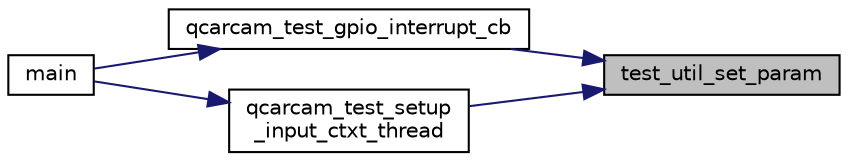 digraph "test_util_set_param"
{
 // LATEX_PDF_SIZE
  edge [fontname="Helvetica",fontsize="10",labelfontname="Helvetica",labelfontsize="10"];
  node [fontname="Helvetica",fontsize="10",shape=record];
  rankdir="RL";
  Node1 [label="test_util_set_param",height=0.2,width=0.4,color="black", fillcolor="grey75", style="filled", fontcolor="black",tooltip="set the value of the window parameter"];
  Node1 -> Node2 [dir="back",color="midnightblue",fontsize="10",style="solid"];
  Node2 [label="qcarcam_test_gpio_interrupt_cb",height=0.2,width=0.4,color="black", fillcolor="white", style="filled",URL="$qcarcam__test_8cpp.html#ac9655336e3ef5ff26b9c0553f4729276",tooltip=" "];
  Node2 -> Node3 [dir="back",color="midnightblue",fontsize="10",style="solid"];
  Node3 [label="main",height=0.2,width=0.4,color="black", fillcolor="white", style="filled",URL="$qcarcam__test_8cpp.html#a3c04138a5bfe5d72780bb7e82a18e627",tooltip=" "];
  Node1 -> Node4 [dir="back",color="midnightblue",fontsize="10",style="solid"];
  Node4 [label="qcarcam_test_setup\l_input_ctxt_thread",height=0.2,width=0.4,color="black", fillcolor="white", style="filled",URL="$qcarcam__test_8cpp.html#a53c2c681f04f2cfb1756f17be9333206",tooltip=" "];
  Node4 -> Node3 [dir="back",color="midnightblue",fontsize="10",style="solid"];
}
